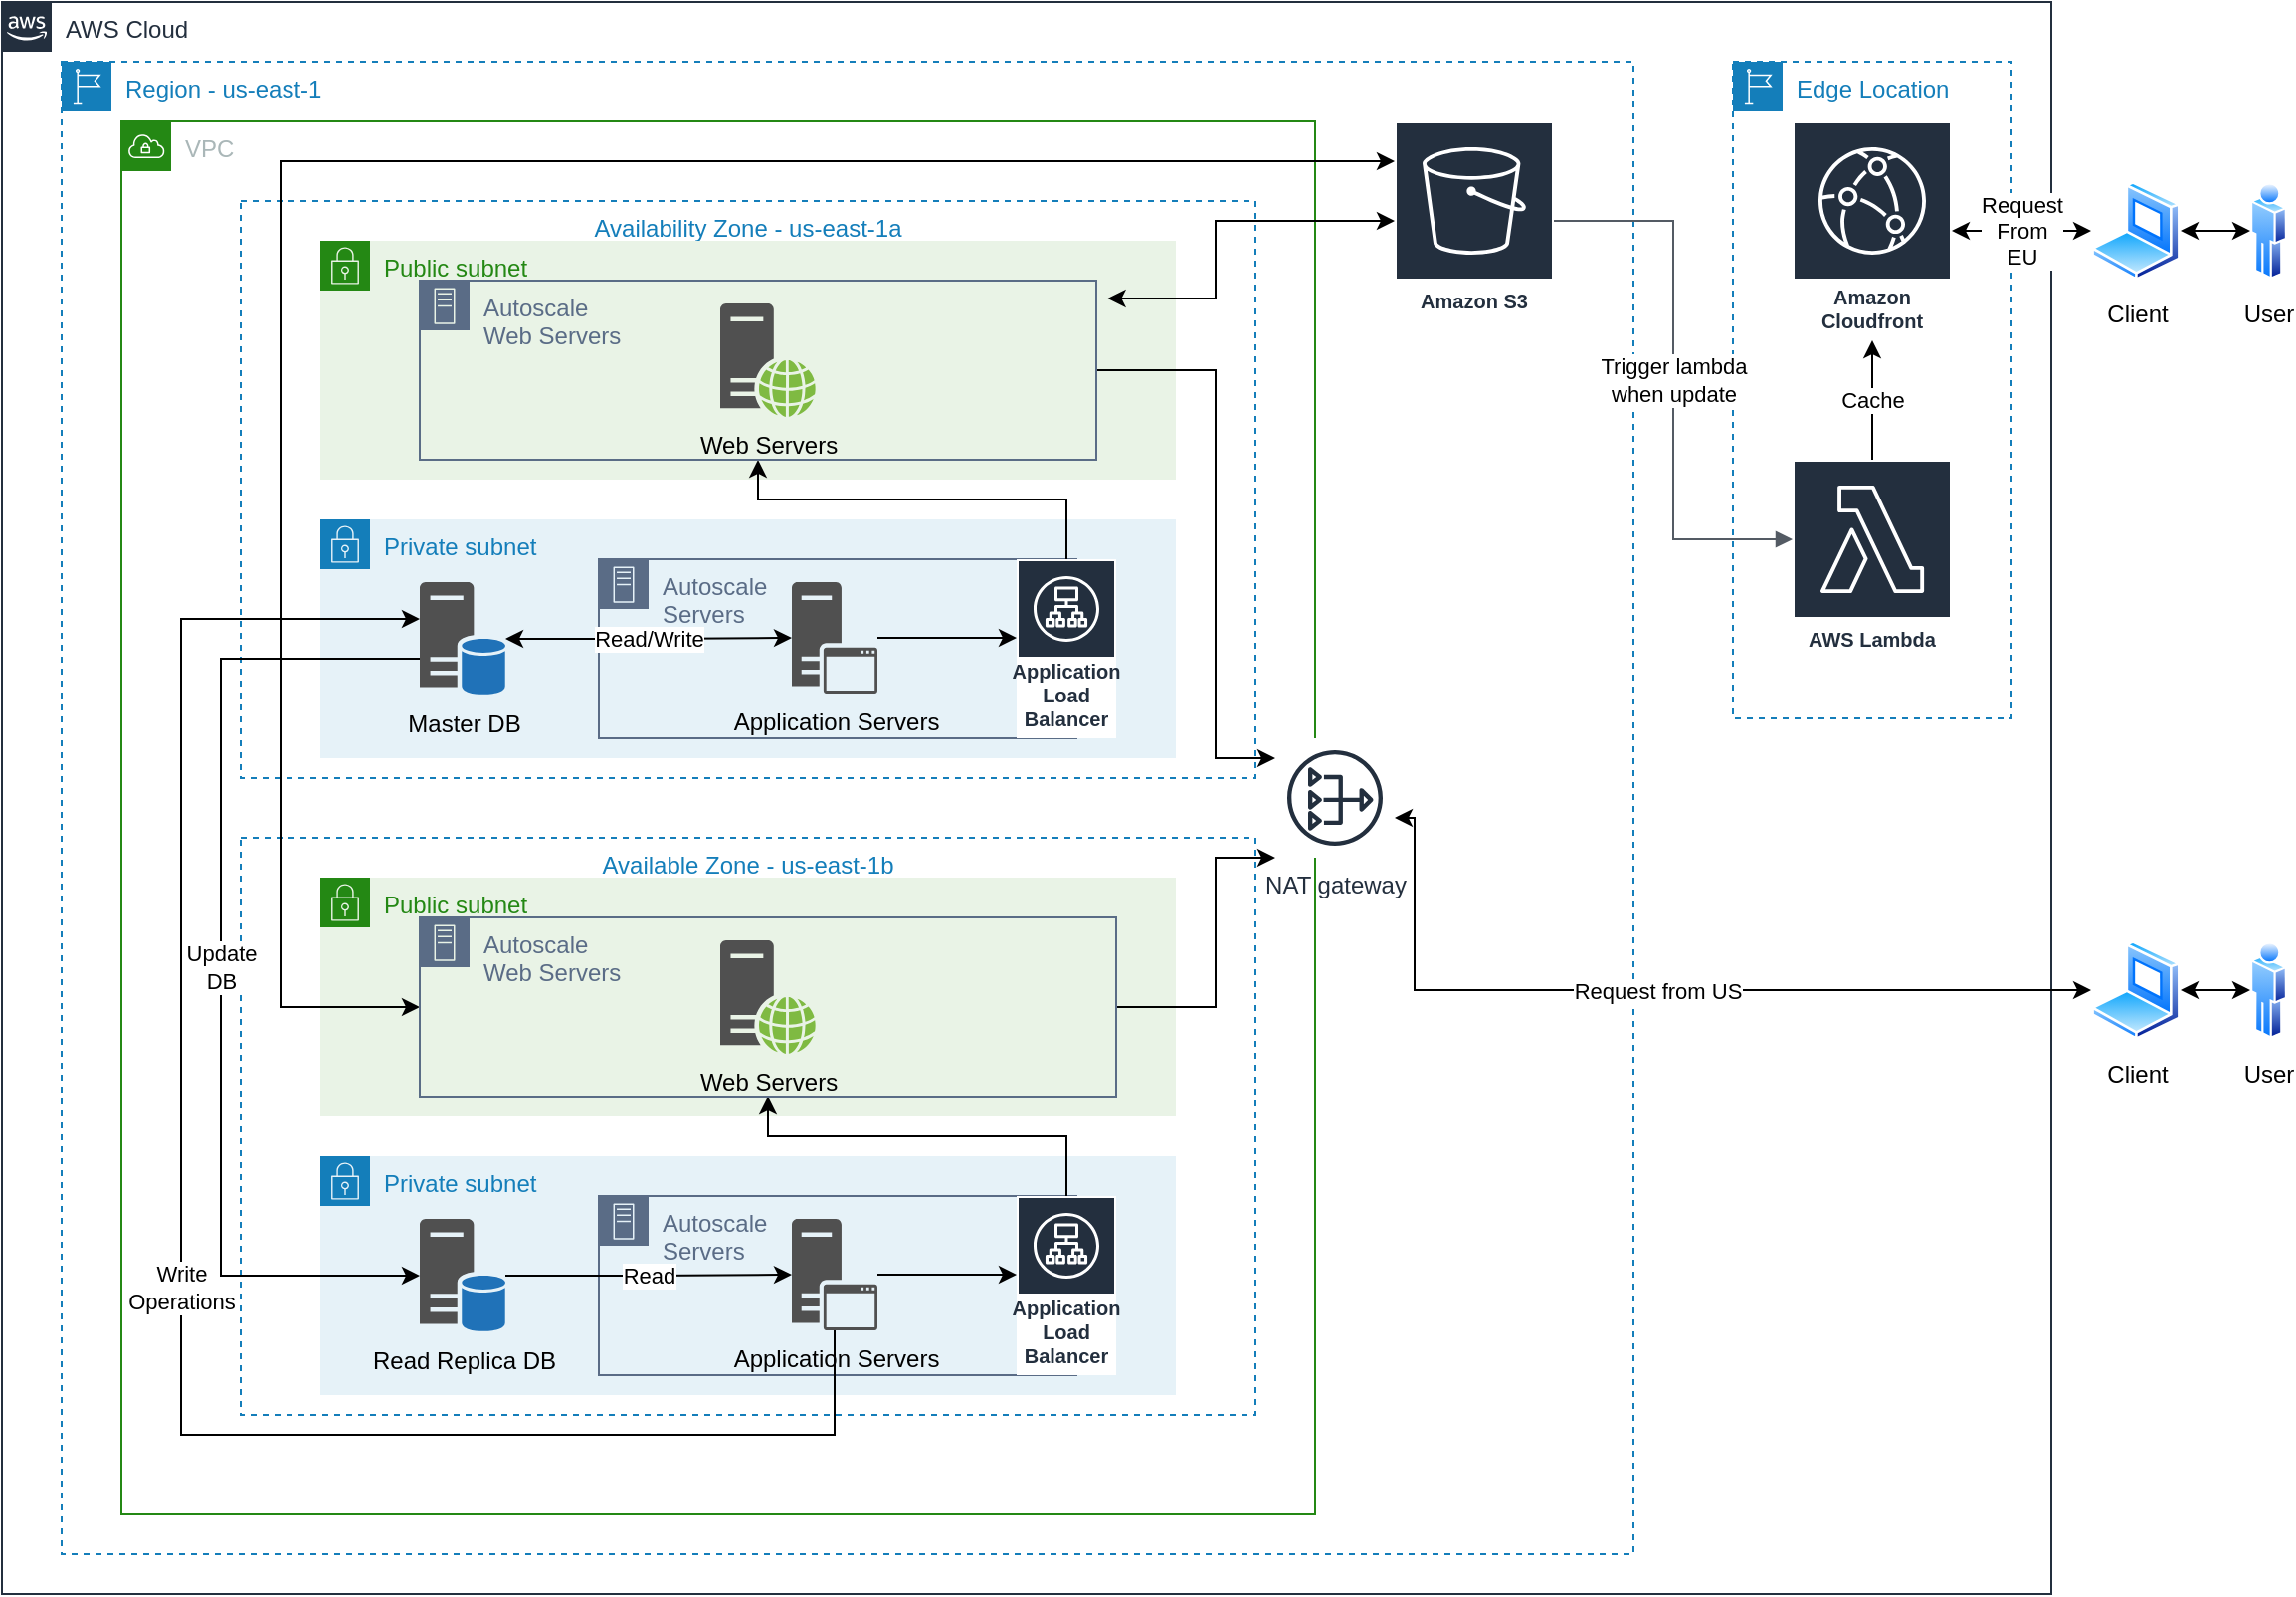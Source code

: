 <mxfile version="14.5.3" type="device"><diagram id="xkqsjNJTjyIDFgOAbxPD" name="Page-1"><mxGraphModel dx="1163" dy="913" grid="1" gridSize="10" guides="1" tooltips="1" connect="1" arrows="1" fold="1" page="1" pageScale="1" pageWidth="1169" pageHeight="827" math="0" shadow="0"><root><mxCell id="0"/><mxCell id="1" parent="0"/><mxCell id="_rUrNsHus_JBWlRp_MI--1" value="AWS Cloud" style="points=[[0,0],[0.25,0],[0.5,0],[0.75,0],[1,0],[1,0.25],[1,0.5],[1,0.75],[1,1],[0.75,1],[0.5,1],[0.25,1],[0,1],[0,0.75],[0,0.5],[0,0.25]];outlineConnect=0;gradientColor=none;html=1;whiteSpace=wrap;fontSize=12;fontStyle=0;shape=mxgraph.aws4.group;grIcon=mxgraph.aws4.group_aws_cloud_alt;strokeColor=#232F3E;fillColor=none;verticalAlign=top;align=left;spacingLeft=30;fontColor=#232F3E;dashed=0;" vertex="1" parent="1"><mxGeometry x="10" y="20" width="1030" height="800" as="geometry"/></mxCell><mxCell id="_rUrNsHus_JBWlRp_MI--40" value="Edge Location" style="points=[[0,0],[0.25,0],[0.5,0],[0.75,0],[1,0],[1,0.25],[1,0.5],[1,0.75],[1,1],[0.75,1],[0.5,1],[0.25,1],[0,1],[0,0.75],[0,0.5],[0,0.25]];outlineConnect=0;gradientColor=none;html=1;whiteSpace=wrap;fontSize=12;fontStyle=0;shape=mxgraph.aws4.group;grIcon=mxgraph.aws4.group_region;strokeColor=#147EBA;fillColor=none;verticalAlign=top;align=left;spacingLeft=30;fontColor=#147EBA;dashed=1;" vertex="1" parent="1"><mxGeometry x="880" y="50" width="140" height="330" as="geometry"/></mxCell><mxCell id="_rUrNsHus_JBWlRp_MI--15" value="Region - us-east-1" style="points=[[0,0],[0.25,0],[0.5,0],[0.75,0],[1,0],[1,0.25],[1,0.5],[1,0.75],[1,1],[0.75,1],[0.5,1],[0.25,1],[0,1],[0,0.75],[0,0.5],[0,0.25]];outlineConnect=0;gradientColor=none;html=1;whiteSpace=wrap;fontSize=12;fontStyle=0;shape=mxgraph.aws4.group;grIcon=mxgraph.aws4.group_region;strokeColor=#147EBA;fillColor=none;verticalAlign=top;align=left;spacingLeft=30;fontColor=#147EBA;dashed=1;" vertex="1" parent="1"><mxGeometry x="40" y="50" width="790" height="750" as="geometry"/></mxCell><mxCell id="_rUrNsHus_JBWlRp_MI--2" value="VPC" style="points=[[0,0],[0.25,0],[0.5,0],[0.75,0],[1,0],[1,0.25],[1,0.5],[1,0.75],[1,1],[0.75,1],[0.5,1],[0.25,1],[0,1],[0,0.75],[0,0.5],[0,0.25]];outlineConnect=0;gradientColor=none;html=1;whiteSpace=wrap;fontSize=12;fontStyle=0;shape=mxgraph.aws4.group;grIcon=mxgraph.aws4.group_vpc;strokeColor=#248814;fillColor=none;verticalAlign=top;align=left;spacingLeft=30;fontColor=#AAB7B8;dashed=0;" vertex="1" parent="1"><mxGeometry x="70" y="80" width="600" height="700" as="geometry"/></mxCell><mxCell id="_rUrNsHus_JBWlRp_MI--3" value="Availability Zone - us-east-1a" style="fillColor=none;strokeColor=#147EBA;dashed=1;verticalAlign=top;fontStyle=0;fontColor=#147EBA;" vertex="1" parent="1"><mxGeometry x="130" y="120" width="510" height="290" as="geometry"/></mxCell><mxCell id="_rUrNsHus_JBWlRp_MI--4" value="Public subnet" style="points=[[0,0],[0.25,0],[0.5,0],[0.75,0],[1,0],[1,0.25],[1,0.5],[1,0.75],[1,1],[0.75,1],[0.5,1],[0.25,1],[0,1],[0,0.75],[0,0.5],[0,0.25]];outlineConnect=0;gradientColor=none;html=1;whiteSpace=wrap;fontSize=12;fontStyle=0;shape=mxgraph.aws4.group;grIcon=mxgraph.aws4.group_security_group;grStroke=0;strokeColor=#248814;fillColor=#E9F3E6;verticalAlign=top;align=left;spacingLeft=30;fontColor=#248814;dashed=0;" vertex="1" parent="1"><mxGeometry x="170" y="140" width="430" height="120" as="geometry"/></mxCell><mxCell id="_rUrNsHus_JBWlRp_MI--5" value="Private subnet" style="points=[[0,0],[0.25,0],[0.5,0],[0.75,0],[1,0],[1,0.25],[1,0.5],[1,0.75],[1,1],[0.75,1],[0.5,1],[0.25,1],[0,1],[0,0.75],[0,0.5],[0,0.25]];outlineConnect=0;gradientColor=none;html=1;whiteSpace=wrap;fontSize=12;fontStyle=0;shape=mxgraph.aws4.group;grIcon=mxgraph.aws4.group_security_group;grStroke=0;strokeColor=#147EBA;fillColor=#E6F2F8;verticalAlign=top;align=left;spacingLeft=30;fontColor=#147EBA;dashed=0;" vertex="1" parent="1"><mxGeometry x="170" y="280" width="430" height="120" as="geometry"/></mxCell><mxCell id="_rUrNsHus_JBWlRp_MI--29" value="Available Zone - us-east-1b" style="fillColor=none;strokeColor=#147EBA;dashed=1;verticalAlign=top;fontStyle=0;fontColor=#147EBA;" vertex="1" parent="1"><mxGeometry x="130" y="440" width="510" height="290" as="geometry"/></mxCell><mxCell id="_rUrNsHus_JBWlRp_MI--30" value="Public subnet" style="points=[[0,0],[0.25,0],[0.5,0],[0.75,0],[1,0],[1,0.25],[1,0.5],[1,0.75],[1,1],[0.75,1],[0.5,1],[0.25,1],[0,1],[0,0.75],[0,0.5],[0,0.25]];outlineConnect=0;gradientColor=none;html=1;whiteSpace=wrap;fontSize=12;fontStyle=0;shape=mxgraph.aws4.group;grIcon=mxgraph.aws4.group_security_group;grStroke=0;strokeColor=#248814;fillColor=#E9F3E6;verticalAlign=top;align=left;spacingLeft=30;fontColor=#248814;dashed=0;" vertex="1" parent="1"><mxGeometry x="170" y="460" width="430" height="120" as="geometry"/></mxCell><mxCell id="_rUrNsHus_JBWlRp_MI--31" value="Private subnet" style="points=[[0,0],[0.25,0],[0.5,0],[0.75,0],[1,0],[1,0.25],[1,0.5],[1,0.75],[1,1],[0.75,1],[0.5,1],[0.25,1],[0,1],[0,0.75],[0,0.5],[0,0.25]];outlineConnect=0;gradientColor=none;html=1;whiteSpace=wrap;fontSize=12;fontStyle=0;shape=mxgraph.aws4.group;grIcon=mxgraph.aws4.group_security_group;grStroke=0;strokeColor=#147EBA;fillColor=#E6F2F8;verticalAlign=top;align=left;spacingLeft=30;fontColor=#147EBA;dashed=0;" vertex="1" parent="1"><mxGeometry x="170" y="600" width="430" height="120" as="geometry"/></mxCell><mxCell id="_rUrNsHus_JBWlRp_MI--91" style="edgeStyle=orthogonalEdgeStyle;rounded=0;orthogonalLoop=1;jettySize=auto;html=1;startArrow=classic;startFill=1;endArrow=none;endFill=0;" edge="1" parent="1" source="_rUrNsHus_JBWlRp_MI--34" target="_rUrNsHus_JBWlRp_MI--84"><mxGeometry relative="1" as="geometry"><Array as="points"><mxPoint x="620" y="400"/><mxPoint x="620" y="205"/></Array></mxGeometry></mxCell><mxCell id="_rUrNsHus_JBWlRp_MI--93" style="edgeStyle=orthogonalEdgeStyle;rounded=0;orthogonalLoop=1;jettySize=auto;html=1;startArrow=classic;startFill=1;endArrow=none;endFill=0;" edge="1" parent="1" source="_rUrNsHus_JBWlRp_MI--34" target="_rUrNsHus_JBWlRp_MI--88"><mxGeometry relative="1" as="geometry"><Array as="points"><mxPoint x="620" y="450"/><mxPoint x="620" y="525"/></Array></mxGeometry></mxCell><mxCell id="_rUrNsHus_JBWlRp_MI--34" value="NAT gateway" style="outlineConnect=0;fontColor=#232F3E;gradientColor=none;strokeColor=#232F3E;fillColor=#ffffff;dashed=0;verticalLabelPosition=bottom;verticalAlign=top;align=center;html=1;fontSize=12;fontStyle=0;aspect=fixed;shape=mxgraph.aws4.resourceIcon;resIcon=mxgraph.aws4.nat_gateway;" vertex="1" parent="1"><mxGeometry x="650" y="390" width="60" height="60" as="geometry"/></mxCell><mxCell id="_rUrNsHus_JBWlRp_MI--36" value="Amazon Cloudfront" style="outlineConnect=0;fontColor=#232F3E;gradientColor=none;strokeColor=#ffffff;fillColor=#232F3E;dashed=0;verticalLabelPosition=middle;verticalAlign=bottom;align=center;html=1;whiteSpace=wrap;fontSize=10;fontStyle=1;spacing=3;shape=mxgraph.aws4.productIcon;prIcon=mxgraph.aws4.cloudfront;" vertex="1" parent="1"><mxGeometry x="910" y="80" width="80" height="110" as="geometry"/></mxCell><mxCell id="_rUrNsHus_JBWlRp_MI--95" style="edgeStyle=orthogonalEdgeStyle;rounded=0;orthogonalLoop=1;jettySize=auto;html=1;entryX=1.017;entryY=0.1;entryDx=0;entryDy=0;entryPerimeter=0;startArrow=classic;startFill=1;endArrow=classic;endFill=1;" edge="1" parent="1" source="_rUrNsHus_JBWlRp_MI--39" target="_rUrNsHus_JBWlRp_MI--84"><mxGeometry relative="1" as="geometry"><Array as="points"><mxPoint x="620" y="130"/><mxPoint x="620" y="169"/></Array></mxGeometry></mxCell><mxCell id="_rUrNsHus_JBWlRp_MI--96" style="edgeStyle=orthogonalEdgeStyle;rounded=0;orthogonalLoop=1;jettySize=auto;html=1;startArrow=classic;startFill=1;endArrow=classic;endFill=1;" edge="1" parent="1" source="_rUrNsHus_JBWlRp_MI--39" target="_rUrNsHus_JBWlRp_MI--88"><mxGeometry relative="1" as="geometry"><Array as="points"><mxPoint x="150" y="100"/><mxPoint x="150" y="525"/></Array></mxGeometry></mxCell><mxCell id="_rUrNsHus_JBWlRp_MI--39" value="Amazon S3" style="outlineConnect=0;fontColor=#232F3E;gradientColor=none;strokeColor=#ffffff;fillColor=#232F3E;dashed=0;verticalLabelPosition=middle;verticalAlign=bottom;align=center;html=1;whiteSpace=wrap;fontSize=10;fontStyle=1;spacing=3;shape=mxgraph.aws4.productIcon;prIcon=mxgraph.aws4.s3;" vertex="1" parent="1"><mxGeometry x="710" y="80" width="80" height="100" as="geometry"/></mxCell><mxCell id="_rUrNsHus_JBWlRp_MI--49" value="Cache" style="edgeStyle=orthogonalEdgeStyle;rounded=0;orthogonalLoop=1;jettySize=auto;html=1;" edge="1" parent="1" source="_rUrNsHus_JBWlRp_MI--42" target="_rUrNsHus_JBWlRp_MI--36"><mxGeometry relative="1" as="geometry"/></mxCell><mxCell id="_rUrNsHus_JBWlRp_MI--42" value="AWS Lambda" style="outlineConnect=0;fontColor=#232F3E;gradientColor=none;strokeColor=#ffffff;fillColor=#232F3E;dashed=0;verticalLabelPosition=middle;verticalAlign=bottom;align=center;html=1;whiteSpace=wrap;fontSize=10;fontStyle=1;spacing=3;shape=mxgraph.aws4.productIcon;prIcon=mxgraph.aws4.lambda;" vertex="1" parent="1"><mxGeometry x="910" y="250" width="80" height="100" as="geometry"/></mxCell><mxCell id="_rUrNsHus_JBWlRp_MI--45" value="Trigger lambda&lt;br&gt;when update" style="edgeStyle=orthogonalEdgeStyle;html=1;endArrow=block;elbow=vertical;startArrow=none;endFill=1;strokeColor=#545B64;rounded=0;" edge="1" parent="1" source="_rUrNsHus_JBWlRp_MI--39" target="_rUrNsHus_JBWlRp_MI--42"><mxGeometry width="100" relative="1" as="geometry"><mxPoint x="910" y="420" as="sourcePoint"/><mxPoint x="1010" y="420" as="targetPoint"/><Array as="points"><mxPoint x="850" y="130"/><mxPoint x="850" y="290"/></Array></mxGeometry></mxCell><mxCell id="_rUrNsHus_JBWlRp_MI--54" value="Autoscale&lt;br&gt;Servers" style="points=[[0,0],[0.25,0],[0.5,0],[0.75,0],[1,0],[1,0.25],[1,0.5],[1,0.75],[1,1],[0.75,1],[0.5,1],[0.25,1],[0,1],[0,0.75],[0,0.5],[0,0.25]];outlineConnect=0;gradientColor=none;html=1;whiteSpace=wrap;fontSize=12;fontStyle=0;shape=mxgraph.aws4.group;grIcon=mxgraph.aws4.group_on_premise;strokeColor=#5A6C86;fillColor=none;verticalAlign=top;align=left;spacingLeft=30;fontColor=#5A6C86;dashed=0;" vertex="1" parent="1"><mxGeometry x="310" y="300" width="240" height="90" as="geometry"/></mxCell><mxCell id="_rUrNsHus_JBWlRp_MI--58" style="edgeStyle=orthogonalEdgeStyle;rounded=0;orthogonalLoop=1;jettySize=auto;html=1;" edge="1" parent="1" source="_rUrNsHus_JBWlRp_MI--55" target="_rUrNsHus_JBWlRp_MI--57"><mxGeometry relative="1" as="geometry"><Array as="points"><mxPoint x="510" y="340"/><mxPoint x="510" y="340"/></Array></mxGeometry></mxCell><mxCell id="_rUrNsHus_JBWlRp_MI--55" value="Application Servers" style="pointerEvents=1;shadow=0;dashed=0;html=1;strokeColor=none;fillColor=#505050;labelPosition=center;verticalLabelPosition=bottom;verticalAlign=top;outlineConnect=0;align=center;shape=mxgraph.office.servers.application_server;" vertex="1" parent="1"><mxGeometry x="407" y="311.5" width="43" height="56" as="geometry"/></mxCell><mxCell id="_rUrNsHus_JBWlRp_MI--62" value="Read/Write" style="edgeStyle=orthogonalEdgeStyle;rounded=0;orthogonalLoop=1;jettySize=auto;html=1;endArrow=classic;endFill=1;startArrow=classic;startFill=1;" edge="1" parent="1" source="_rUrNsHus_JBWlRp_MI--56" target="_rUrNsHus_JBWlRp_MI--55"><mxGeometry relative="1" as="geometry"/></mxCell><mxCell id="_rUrNsHus_JBWlRp_MI--56" value="Master DB" style="shadow=0;dashed=0;html=1;strokeColor=none;fillColor=#505050;labelPosition=center;verticalLabelPosition=bottom;verticalAlign=top;outlineConnect=0;align=center;shape=mxgraph.office.databases.database_server_blue;" vertex="1" parent="1"><mxGeometry x="220" y="311.5" width="43" height="57" as="geometry"/></mxCell><mxCell id="_rUrNsHus_JBWlRp_MI--86" style="edgeStyle=orthogonalEdgeStyle;rounded=0;orthogonalLoop=1;jettySize=auto;html=1;startArrow=none;startFill=0;endArrow=classic;endFill=1;" edge="1" parent="1" source="_rUrNsHus_JBWlRp_MI--57" target="_rUrNsHus_JBWlRp_MI--84"><mxGeometry relative="1" as="geometry"><Array as="points"><mxPoint x="545" y="270"/><mxPoint x="390" y="270"/></Array></mxGeometry></mxCell><mxCell id="_rUrNsHus_JBWlRp_MI--57" value="Application Load Balancer" style="outlineConnect=0;fontColor=#232F3E;gradientColor=none;strokeColor=#ffffff;fillColor=#232F3E;dashed=0;verticalLabelPosition=middle;verticalAlign=bottom;align=center;html=1;whiteSpace=wrap;fontSize=10;fontStyle=1;spacing=3;shape=mxgraph.aws4.productIcon;prIcon=mxgraph.aws4.application_load_balancer;" vertex="1" parent="1"><mxGeometry x="520" y="300" width="50" height="90" as="geometry"/></mxCell><mxCell id="_rUrNsHus_JBWlRp_MI--69" value="Autoscale&lt;br&gt;Servers" style="points=[[0,0],[0.25,0],[0.5,0],[0.75,0],[1,0],[1,0.25],[1,0.5],[1,0.75],[1,1],[0.75,1],[0.5,1],[0.25,1],[0,1],[0,0.75],[0,0.5],[0,0.25]];outlineConnect=0;gradientColor=none;html=1;whiteSpace=wrap;fontSize=12;fontStyle=0;shape=mxgraph.aws4.group;grIcon=mxgraph.aws4.group_on_premise;strokeColor=#5A6C86;fillColor=none;verticalAlign=top;align=left;spacingLeft=30;fontColor=#5A6C86;dashed=0;" vertex="1" parent="1"><mxGeometry x="310" y="620" width="240" height="90" as="geometry"/></mxCell><mxCell id="_rUrNsHus_JBWlRp_MI--70" style="edgeStyle=orthogonalEdgeStyle;rounded=0;orthogonalLoop=1;jettySize=auto;html=1;" edge="1" parent="1" source="_rUrNsHus_JBWlRp_MI--71" target="_rUrNsHus_JBWlRp_MI--74"><mxGeometry relative="1" as="geometry"><Array as="points"><mxPoint x="510" y="660"/><mxPoint x="510" y="660"/></Array></mxGeometry></mxCell><mxCell id="_rUrNsHus_JBWlRp_MI--83" value="Write&lt;br&gt;Operations" style="edgeStyle=orthogonalEdgeStyle;rounded=0;orthogonalLoop=1;jettySize=auto;html=1;startArrow=none;startFill=0;endArrow=classic;endFill=1;" edge="1" parent="1" source="_rUrNsHus_JBWlRp_MI--71" target="_rUrNsHus_JBWlRp_MI--56"><mxGeometry relative="1" as="geometry"><Array as="points"><mxPoint x="429" y="740"/><mxPoint x="100" y="740"/><mxPoint x="100" y="330"/></Array></mxGeometry></mxCell><mxCell id="_rUrNsHus_JBWlRp_MI--71" value="Application Servers" style="pointerEvents=1;shadow=0;dashed=0;html=1;strokeColor=none;fillColor=#505050;labelPosition=center;verticalLabelPosition=bottom;verticalAlign=top;outlineConnect=0;align=center;shape=mxgraph.office.servers.application_server;" vertex="1" parent="1"><mxGeometry x="407" y="631.5" width="43" height="56" as="geometry"/></mxCell><mxCell id="_rUrNsHus_JBWlRp_MI--72" value="Read" style="edgeStyle=orthogonalEdgeStyle;rounded=0;orthogonalLoop=1;jettySize=auto;html=1;endArrow=classic;endFill=1;startArrow=none;startFill=0;" edge="1" parent="1" source="_rUrNsHus_JBWlRp_MI--73" target="_rUrNsHus_JBWlRp_MI--71"><mxGeometry relative="1" as="geometry"/></mxCell><mxCell id="_rUrNsHus_JBWlRp_MI--82" value="Update&lt;br&gt;DB" style="edgeStyle=orthogonalEdgeStyle;rounded=0;orthogonalLoop=1;jettySize=auto;html=1;startArrow=classic;startFill=1;endArrow=none;endFill=0;" edge="1" parent="1" source="_rUrNsHus_JBWlRp_MI--73" target="_rUrNsHus_JBWlRp_MI--56"><mxGeometry relative="1" as="geometry"><Array as="points"><mxPoint x="120" y="660"/><mxPoint x="120" y="350"/></Array></mxGeometry></mxCell><mxCell id="_rUrNsHus_JBWlRp_MI--73" value="Read Replica DB" style="shadow=0;dashed=0;html=1;strokeColor=none;fillColor=#505050;labelPosition=center;verticalLabelPosition=bottom;verticalAlign=top;outlineConnect=0;align=center;shape=mxgraph.office.databases.database_server_blue;" vertex="1" parent="1"><mxGeometry x="220" y="631.5" width="43" height="57" as="geometry"/></mxCell><mxCell id="_rUrNsHus_JBWlRp_MI--90" style="edgeStyle=orthogonalEdgeStyle;rounded=0;orthogonalLoop=1;jettySize=auto;html=1;startArrow=none;startFill=0;endArrow=classic;endFill=1;" edge="1" parent="1" source="_rUrNsHus_JBWlRp_MI--74" target="_rUrNsHus_JBWlRp_MI--88"><mxGeometry relative="1" as="geometry"><Array as="points"><mxPoint x="545" y="590"/><mxPoint x="395" y="590"/></Array></mxGeometry></mxCell><mxCell id="_rUrNsHus_JBWlRp_MI--74" value="Application Load Balancer" style="outlineConnect=0;fontColor=#232F3E;gradientColor=none;strokeColor=#ffffff;fillColor=#232F3E;dashed=0;verticalLabelPosition=middle;verticalAlign=bottom;align=center;html=1;whiteSpace=wrap;fontSize=10;fontStyle=1;spacing=3;shape=mxgraph.aws4.productIcon;prIcon=mxgraph.aws4.application_load_balancer;" vertex="1" parent="1"><mxGeometry x="520" y="620" width="50" height="90" as="geometry"/></mxCell><mxCell id="_rUrNsHus_JBWlRp_MI--84" value="Autoscale&lt;br&gt;Web Servers" style="points=[[0,0],[0.25,0],[0.5,0],[0.75,0],[1,0],[1,0.25],[1,0.5],[1,0.75],[1,1],[0.75,1],[0.5,1],[0.25,1],[0,1],[0,0.75],[0,0.5],[0,0.25]];outlineConnect=0;gradientColor=none;html=1;whiteSpace=wrap;fontSize=12;fontStyle=0;shape=mxgraph.aws4.group;grIcon=mxgraph.aws4.group_on_premise;strokeColor=#5A6C86;fillColor=none;verticalAlign=top;align=left;spacingLeft=30;fontColor=#5A6C86;dashed=0;" vertex="1" parent="1"><mxGeometry x="220" y="160" width="340" height="90" as="geometry"/></mxCell><mxCell id="_rUrNsHus_JBWlRp_MI--85" value="Web Servers" style="pointerEvents=1;shadow=0;dashed=0;html=1;strokeColor=none;fillColor=#505050;labelPosition=center;verticalLabelPosition=bottom;verticalAlign=top;outlineConnect=0;align=center;shape=mxgraph.office.servers.web_server_green;" vertex="1" parent="1"><mxGeometry x="371" y="171.5" width="48" height="57" as="geometry"/></mxCell><mxCell id="_rUrNsHus_JBWlRp_MI--88" value="Autoscale&lt;br&gt;Web Servers" style="points=[[0,0],[0.25,0],[0.5,0],[0.75,0],[1,0],[1,0.25],[1,0.5],[1,0.75],[1,1],[0.75,1],[0.5,1],[0.25,1],[0,1],[0,0.75],[0,0.5],[0,0.25]];outlineConnect=0;gradientColor=none;html=1;whiteSpace=wrap;fontSize=12;fontStyle=0;shape=mxgraph.aws4.group;grIcon=mxgraph.aws4.group_on_premise;strokeColor=#5A6C86;fillColor=none;verticalAlign=top;align=left;spacingLeft=30;fontColor=#5A6C86;dashed=0;" vertex="1" parent="1"><mxGeometry x="220" y="480" width="350" height="90" as="geometry"/></mxCell><mxCell id="_rUrNsHus_JBWlRp_MI--89" value="Web Servers" style="pointerEvents=1;shadow=0;dashed=0;html=1;strokeColor=none;fillColor=#505050;labelPosition=center;verticalLabelPosition=bottom;verticalAlign=top;outlineConnect=0;align=center;shape=mxgraph.office.servers.web_server_green;" vertex="1" parent="1"><mxGeometry x="371" y="491.5" width="48" height="57" as="geometry"/></mxCell><mxCell id="_rUrNsHus_JBWlRp_MI--98" value="User" style="aspect=fixed;perimeter=ellipsePerimeter;html=1;align=center;shadow=0;dashed=0;spacingTop=3;image;image=img/lib/active_directory/user.svg;strokeColor=#CCCC00;fillColor=none;" vertex="1" parent="1"><mxGeometry x="1140" y="491.5" width="18.5" height="50" as="geometry"/></mxCell><mxCell id="_rUrNsHus_JBWlRp_MI--100" style="edgeStyle=orthogonalEdgeStyle;rounded=0;orthogonalLoop=1;jettySize=auto;html=1;entryX=0;entryY=0.5;entryDx=0;entryDy=0;startArrow=classic;startFill=1;endArrow=classic;endFill=1;" edge="1" parent="1" source="_rUrNsHus_JBWlRp_MI--99" target="_rUrNsHus_JBWlRp_MI--98"><mxGeometry relative="1" as="geometry"/></mxCell><mxCell id="_rUrNsHus_JBWlRp_MI--101" value="Request from US" style="edgeStyle=orthogonalEdgeStyle;rounded=0;orthogonalLoop=1;jettySize=auto;html=1;startArrow=classic;startFill=1;endArrow=classic;endFill=1;" edge="1" parent="1" source="_rUrNsHus_JBWlRp_MI--99" target="_rUrNsHus_JBWlRp_MI--34"><mxGeometry relative="1" as="geometry"><Array as="points"><mxPoint x="720" y="517"/><mxPoint x="720" y="430"/></Array></mxGeometry></mxCell><mxCell id="_rUrNsHus_JBWlRp_MI--99" value="Client" style="aspect=fixed;perimeter=ellipsePerimeter;html=1;align=center;shadow=0;dashed=0;spacingTop=3;image;image=img/lib/active_directory/laptop_client.svg;strokeColor=#CCCC00;fillColor=none;" vertex="1" parent="1"><mxGeometry x="1060" y="491.5" width="45" height="50" as="geometry"/></mxCell><mxCell id="_rUrNsHus_JBWlRp_MI--102" value="User" style="aspect=fixed;perimeter=ellipsePerimeter;html=1;align=center;shadow=0;dashed=0;spacingTop=3;image;image=img/lib/active_directory/user.svg;strokeColor=#CCCC00;fillColor=none;" vertex="1" parent="1"><mxGeometry x="1140" y="110" width="18.5" height="50" as="geometry"/></mxCell><mxCell id="_rUrNsHus_JBWlRp_MI--104" style="edgeStyle=orthogonalEdgeStyle;rounded=0;orthogonalLoop=1;jettySize=auto;html=1;startArrow=classic;startFill=1;endArrow=classic;endFill=1;" edge="1" parent="1" source="_rUrNsHus_JBWlRp_MI--103" target="_rUrNsHus_JBWlRp_MI--102"><mxGeometry relative="1" as="geometry"/></mxCell><mxCell id="_rUrNsHus_JBWlRp_MI--105" value="Request&lt;br&gt;From&lt;br&gt;EU" style="edgeStyle=orthogonalEdgeStyle;rounded=0;orthogonalLoop=1;jettySize=auto;html=1;startArrow=classic;startFill=1;endArrow=classic;endFill=1;" edge="1" parent="1" source="_rUrNsHus_JBWlRp_MI--103" target="_rUrNsHus_JBWlRp_MI--36"><mxGeometry relative="1" as="geometry"/></mxCell><mxCell id="_rUrNsHus_JBWlRp_MI--103" value="Client" style="aspect=fixed;perimeter=ellipsePerimeter;html=1;align=center;shadow=0;dashed=0;spacingTop=3;image;image=img/lib/active_directory/laptop_client.svg;strokeColor=#CCCC00;fillColor=none;" vertex="1" parent="1"><mxGeometry x="1060" y="110" width="45" height="50" as="geometry"/></mxCell></root></mxGraphModel></diagram></mxfile>
